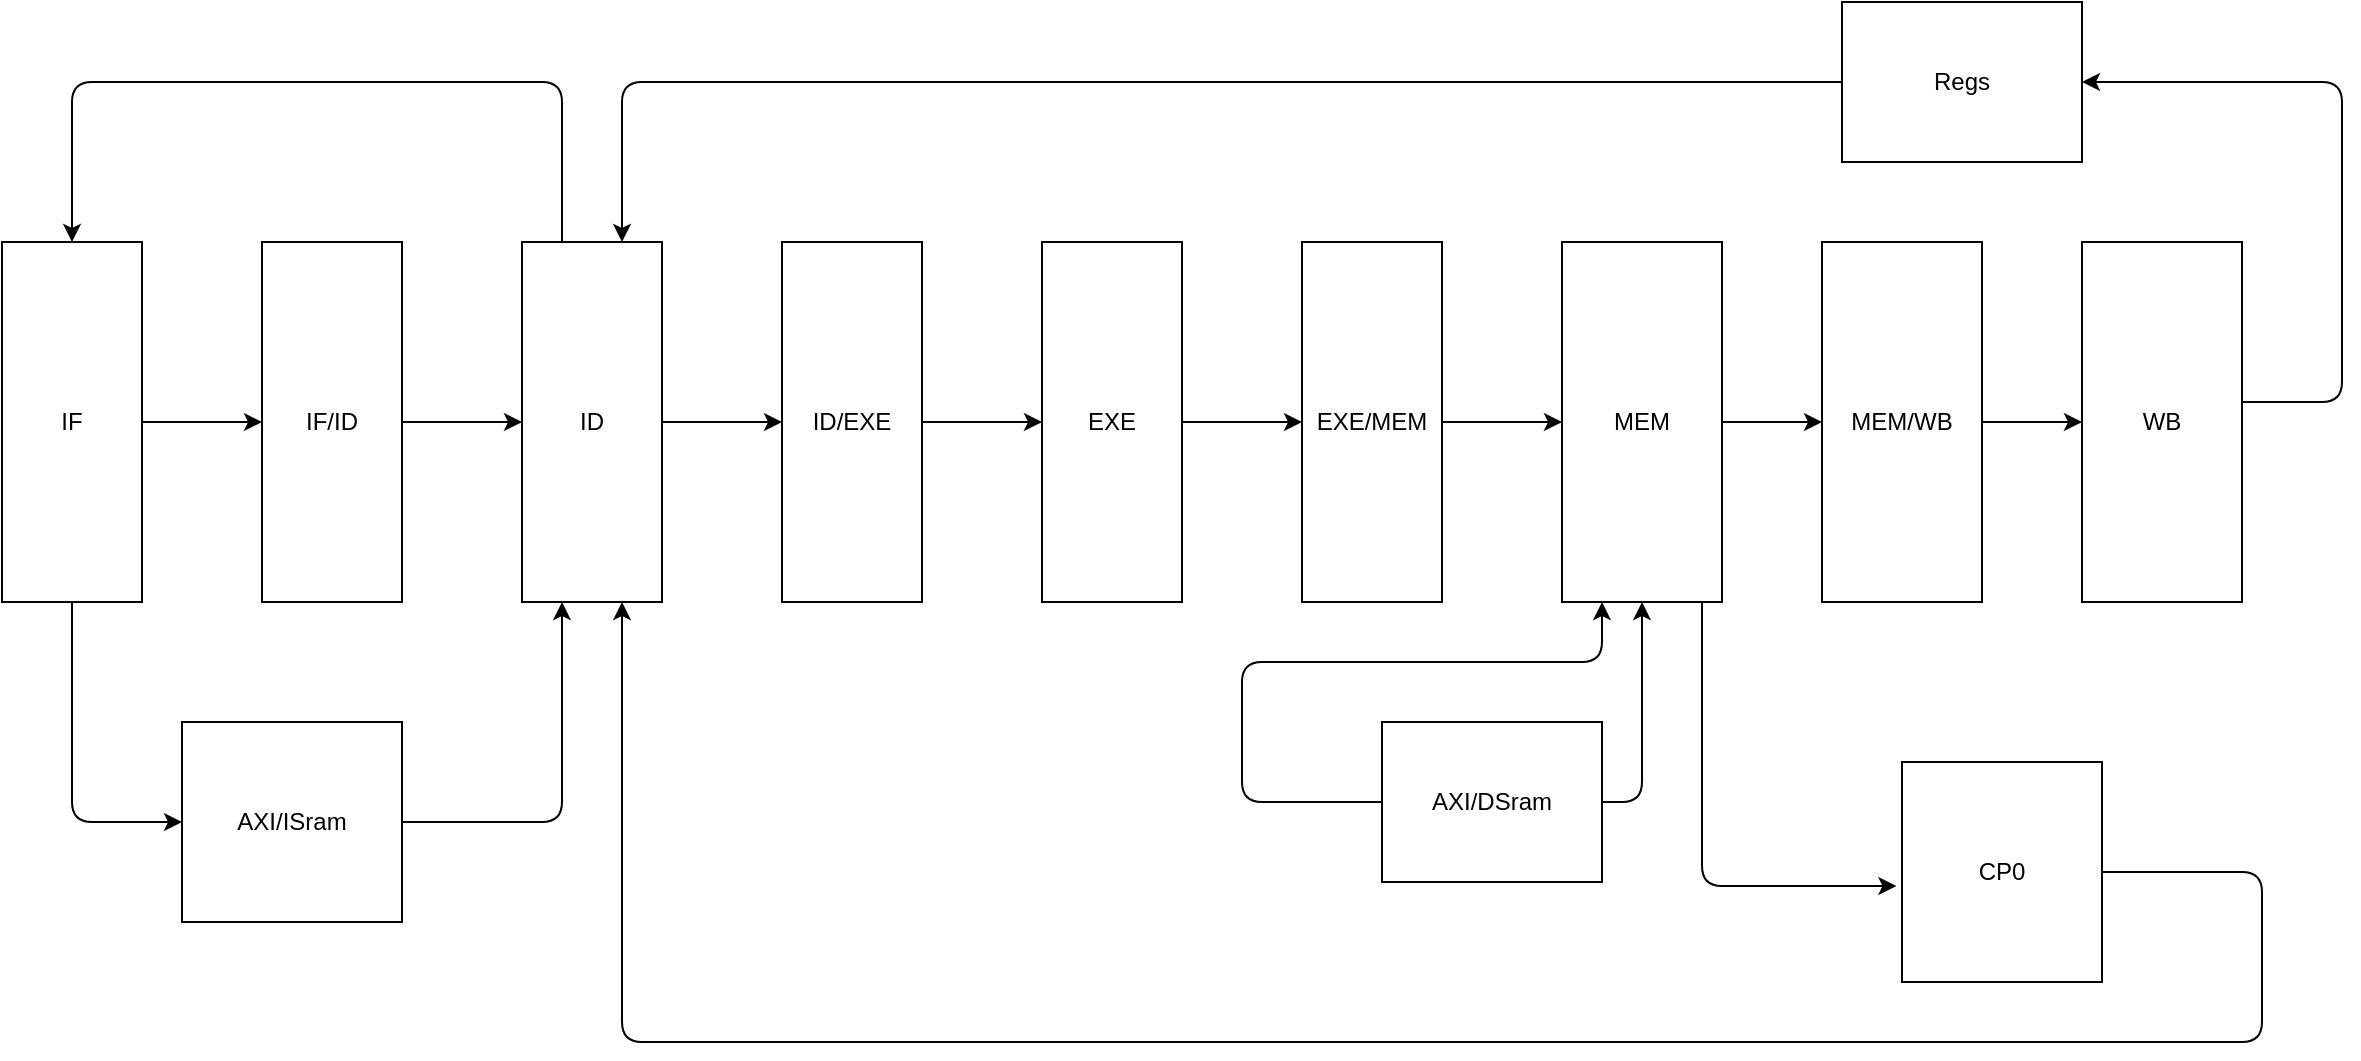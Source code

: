 <mxfile version="14.6.13" type="device"><diagram id="BhSahK2kMbzwgDS_Nw_q" name="第 1 页"><mxGraphModel dx="1038" dy="607" grid="1" gridSize="10" guides="1" tooltips="1" connect="1" arrows="1" fold="1" page="1" pageScale="1" pageWidth="2339" pageHeight="3300" math="0" shadow="0"><root><mxCell id="0"/><mxCell id="1" parent="0"/><mxCell id="Docsmj6L-tVBebCi6Qbx-1" value="IF" style="rounded=0;whiteSpace=wrap;html=1;" vertex="1" parent="1"><mxGeometry x="160" y="160" width="70" height="180" as="geometry"/></mxCell><mxCell id="Docsmj6L-tVBebCi6Qbx-2" value="IF/ID" style="rounded=0;whiteSpace=wrap;html=1;" vertex="1" parent="1"><mxGeometry x="290" y="160" width="70" height="180" as="geometry"/></mxCell><mxCell id="Docsmj6L-tVBebCi6Qbx-3" value="" style="endArrow=classic;html=1;entryX=0;entryY=0.5;entryDx=0;entryDy=0;" edge="1" parent="1" target="Docsmj6L-tVBebCi6Qbx-2"><mxGeometry width="50" height="50" relative="1" as="geometry"><mxPoint x="230" y="250" as="sourcePoint"/><mxPoint x="280" y="210" as="targetPoint"/></mxGeometry></mxCell><mxCell id="Docsmj6L-tVBebCi6Qbx-4" value="ID" style="rounded=0;whiteSpace=wrap;html=1;" vertex="1" parent="1"><mxGeometry x="420" y="160" width="70" height="180" as="geometry"/></mxCell><mxCell id="Docsmj6L-tVBebCi6Qbx-5" value="" style="endArrow=classic;html=1;exitX=1;exitY=0.5;exitDx=0;exitDy=0;entryX=0;entryY=0.5;entryDx=0;entryDy=0;" edge="1" parent="1" source="Docsmj6L-tVBebCi6Qbx-2" target="Docsmj6L-tVBebCi6Qbx-4"><mxGeometry width="50" height="50" relative="1" as="geometry"><mxPoint x="380" y="270" as="sourcePoint"/><mxPoint x="430" y="220" as="targetPoint"/></mxGeometry></mxCell><mxCell id="Docsmj6L-tVBebCi6Qbx-6" value="ID/EXE" style="rounded=0;whiteSpace=wrap;html=1;" vertex="1" parent="1"><mxGeometry x="550" y="160" width="70" height="180" as="geometry"/></mxCell><mxCell id="Docsmj6L-tVBebCi6Qbx-8" value="" style="endArrow=classic;html=1;exitX=1;exitY=0.5;exitDx=0;exitDy=0;entryX=0;entryY=0.5;entryDx=0;entryDy=0;" edge="1" parent="1" source="Docsmj6L-tVBebCi6Qbx-4" target="Docsmj6L-tVBebCi6Qbx-6"><mxGeometry width="50" height="50" relative="1" as="geometry"><mxPoint x="510" y="280" as="sourcePoint"/><mxPoint x="560" y="230" as="targetPoint"/></mxGeometry></mxCell><mxCell id="Docsmj6L-tVBebCi6Qbx-9" value="EXE" style="rounded=0;whiteSpace=wrap;html=1;" vertex="1" parent="1"><mxGeometry x="680" y="160" width="70" height="180" as="geometry"/></mxCell><mxCell id="Docsmj6L-tVBebCi6Qbx-10" value="" style="endArrow=classic;html=1;exitX=1;exitY=0.5;exitDx=0;exitDy=0;entryX=0;entryY=0.5;entryDx=0;entryDy=0;" edge="1" parent="1" source="Docsmj6L-tVBebCi6Qbx-6" target="Docsmj6L-tVBebCi6Qbx-9"><mxGeometry width="50" height="50" relative="1" as="geometry"><mxPoint x="670" y="340" as="sourcePoint"/><mxPoint x="720" y="290" as="targetPoint"/></mxGeometry></mxCell><mxCell id="Docsmj6L-tVBebCi6Qbx-11" value="EXE/MEM" style="rounded=0;whiteSpace=wrap;html=1;" vertex="1" parent="1"><mxGeometry x="810" y="160" width="70" height="180" as="geometry"/></mxCell><mxCell id="Docsmj6L-tVBebCi6Qbx-12" value="" style="endArrow=classic;html=1;exitX=1;exitY=0.5;exitDx=0;exitDy=0;entryX=0;entryY=0.5;entryDx=0;entryDy=0;" edge="1" parent="1" source="Docsmj6L-tVBebCi6Qbx-9" target="Docsmj6L-tVBebCi6Qbx-11"><mxGeometry width="50" height="50" relative="1" as="geometry"><mxPoint x="780" y="270" as="sourcePoint"/><mxPoint x="830" y="220" as="targetPoint"/></mxGeometry></mxCell><mxCell id="Docsmj6L-tVBebCi6Qbx-13" value="MEM" style="rounded=0;whiteSpace=wrap;html=1;" vertex="1" parent="1"><mxGeometry x="940" y="160" width="80" height="180" as="geometry"/></mxCell><mxCell id="Docsmj6L-tVBebCi6Qbx-14" value="" style="endArrow=classic;html=1;exitX=1;exitY=0.5;exitDx=0;exitDy=0;entryX=0;entryY=0.5;entryDx=0;entryDy=0;" edge="1" parent="1" source="Docsmj6L-tVBebCi6Qbx-11" target="Docsmj6L-tVBebCi6Qbx-13"><mxGeometry width="50" height="50" relative="1" as="geometry"><mxPoint x="900" y="260" as="sourcePoint"/><mxPoint x="950" y="210" as="targetPoint"/></mxGeometry></mxCell><mxCell id="Docsmj6L-tVBebCi6Qbx-15" value="MEM/WB" style="rounded=0;whiteSpace=wrap;html=1;" vertex="1" parent="1"><mxGeometry x="1070" y="160" width="80" height="180" as="geometry"/></mxCell><mxCell id="Docsmj6L-tVBebCi6Qbx-16" value="" style="endArrow=classic;html=1;exitX=1;exitY=0.5;exitDx=0;exitDy=0;entryX=0;entryY=0.5;entryDx=0;entryDy=0;" edge="1" parent="1" source="Docsmj6L-tVBebCi6Qbx-13" target="Docsmj6L-tVBebCi6Qbx-15"><mxGeometry width="50" height="50" relative="1" as="geometry"><mxPoint x="1050" y="270" as="sourcePoint"/><mxPoint x="1100" y="220" as="targetPoint"/></mxGeometry></mxCell><mxCell id="Docsmj6L-tVBebCi6Qbx-17" value="WB" style="rounded=0;whiteSpace=wrap;html=1;" vertex="1" parent="1"><mxGeometry x="1200" y="160" width="80" height="180" as="geometry"/></mxCell><mxCell id="Docsmj6L-tVBebCi6Qbx-18" value="" style="endArrow=classic;html=1;exitX=1;exitY=0.5;exitDx=0;exitDy=0;" edge="1" parent="1" source="Docsmj6L-tVBebCi6Qbx-15"><mxGeometry width="50" height="50" relative="1" as="geometry"><mxPoint x="1180" y="290" as="sourcePoint"/><mxPoint x="1200" y="250" as="targetPoint"/></mxGeometry></mxCell><mxCell id="Docsmj6L-tVBebCi6Qbx-19" value="Regs" style="rounded=0;whiteSpace=wrap;html=1;" vertex="1" parent="1"><mxGeometry x="1080" y="40" width="120" height="80" as="geometry"/></mxCell><mxCell id="Docsmj6L-tVBebCi6Qbx-23" value="" style="endArrow=classic;html=1;exitX=0;exitY=0.5;exitDx=0;exitDy=0;edgeStyle=orthogonalEdgeStyle;" edge="1" parent="1" source="Docsmj6L-tVBebCi6Qbx-19"><mxGeometry width="50" height="50" relative="1" as="geometry"><mxPoint x="790" y="90" as="sourcePoint"/><mxPoint x="470" y="160" as="targetPoint"/><Array as="points"><mxPoint x="470" y="80"/><mxPoint x="470" y="160"/></Array></mxGeometry></mxCell><mxCell id="Docsmj6L-tVBebCi6Qbx-24" value="" style="endArrow=classic;html=1;edgeStyle=orthogonalEdgeStyle;entryX=1;entryY=0.5;entryDx=0;entryDy=0;" edge="1" parent="1" target="Docsmj6L-tVBebCi6Qbx-19"><mxGeometry width="50" height="50" relative="1" as="geometry"><mxPoint x="1280" y="240" as="sourcePoint"/><mxPoint x="1380" y="210" as="targetPoint"/><Array as="points"><mxPoint x="1280" y="240"/><mxPoint x="1330" y="240"/><mxPoint x="1330" y="80"/></Array></mxGeometry></mxCell><mxCell id="Docsmj6L-tVBebCi6Qbx-25" value="CP0" style="rounded=0;whiteSpace=wrap;html=1;" vertex="1" parent="1"><mxGeometry x="1110" y="420" width="100" height="110" as="geometry"/></mxCell><mxCell id="Docsmj6L-tVBebCi6Qbx-26" value="" style="endArrow=classic;html=1;edgeStyle=orthogonalEdgeStyle;entryX=-0.028;entryY=0.564;entryDx=0;entryDy=0;entryPerimeter=0;" edge="1" parent="1" target="Docsmj6L-tVBebCi6Qbx-25"><mxGeometry width="50" height="50" relative="1" as="geometry"><mxPoint x="1010" y="340" as="sourcePoint"/><mxPoint x="920" y="480" as="targetPoint"/><Array as="points"><mxPoint x="1010" y="340"/><mxPoint x="1010" y="482"/></Array></mxGeometry></mxCell><mxCell id="Docsmj6L-tVBebCi6Qbx-27" value="" style="endArrow=classic;html=1;exitX=1;exitY=0.5;exitDx=0;exitDy=0;edgeStyle=orthogonalEdgeStyle;" edge="1" parent="1" source="Docsmj6L-tVBebCi6Qbx-25"><mxGeometry width="50" height="50" relative="1" as="geometry"><mxPoint x="1240" y="480" as="sourcePoint"/><mxPoint x="470" y="340" as="targetPoint"/><Array as="points"><mxPoint x="1290" y="475"/><mxPoint x="1290" y="560"/><mxPoint x="470" y="560"/><mxPoint x="470" y="340"/></Array></mxGeometry></mxCell><mxCell id="Docsmj6L-tVBebCi6Qbx-28" value="AXI/ISram" style="rounded=0;whiteSpace=wrap;html=1;" vertex="1" parent="1"><mxGeometry x="250" y="400" width="110" height="100" as="geometry"/></mxCell><mxCell id="Docsmj6L-tVBebCi6Qbx-29" value="" style="endArrow=classic;html=1;exitX=0.5;exitY=1;exitDx=0;exitDy=0;edgeStyle=orthogonalEdgeStyle;entryX=0;entryY=0.5;entryDx=0;entryDy=0;" edge="1" parent="1" source="Docsmj6L-tVBebCi6Qbx-1" target="Docsmj6L-tVBebCi6Qbx-28"><mxGeometry width="50" height="50" relative="1" as="geometry"><mxPoint x="180" y="470" as="sourcePoint"/><mxPoint x="230" y="420" as="targetPoint"/></mxGeometry></mxCell><mxCell id="Docsmj6L-tVBebCi6Qbx-30" value="" style="endArrow=classic;html=1;exitX=1;exitY=0.5;exitDx=0;exitDy=0;edgeStyle=orthogonalEdgeStyle;" edge="1" parent="1" source="Docsmj6L-tVBebCi6Qbx-28"><mxGeometry width="50" height="50" relative="1" as="geometry"><mxPoint x="420" y="470" as="sourcePoint"/><mxPoint x="440" y="340" as="targetPoint"/><Array as="points"><mxPoint x="440" y="450"/><mxPoint x="440" y="340"/></Array></mxGeometry></mxCell><mxCell id="Docsmj6L-tVBebCi6Qbx-31" value="AXI/DSram" style="rounded=0;whiteSpace=wrap;html=1;" vertex="1" parent="1"><mxGeometry x="850" y="400" width="110" height="80" as="geometry"/></mxCell><mxCell id="Docsmj6L-tVBebCi6Qbx-35" value="" style="endArrow=classic;html=1;exitX=1;exitY=0.5;exitDx=0;exitDy=0;edgeStyle=orthogonalEdgeStyle;entryX=0.5;entryY=1;entryDx=0;entryDy=0;" edge="1" parent="1" source="Docsmj6L-tVBebCi6Qbx-31" target="Docsmj6L-tVBebCi6Qbx-13"><mxGeometry width="50" height="50" relative="1" as="geometry"><mxPoint x="1000" y="450" as="sourcePoint"/><mxPoint x="1050" y="400" as="targetPoint"/></mxGeometry></mxCell><mxCell id="Docsmj6L-tVBebCi6Qbx-36" value="" style="endArrow=classic;html=1;exitX=0;exitY=0.5;exitDx=0;exitDy=0;entryX=0.25;entryY=1;entryDx=0;entryDy=0;edgeStyle=orthogonalEdgeStyle;" edge="1" parent="1" source="Docsmj6L-tVBebCi6Qbx-31" target="Docsmj6L-tVBebCi6Qbx-13"><mxGeometry width="50" height="50" relative="1" as="geometry"><mxPoint x="770" y="450" as="sourcePoint"/><mxPoint x="820" y="400" as="targetPoint"/><Array as="points"><mxPoint x="780" y="440"/><mxPoint x="780" y="370"/><mxPoint x="960" y="370"/></Array></mxGeometry></mxCell><mxCell id="Docsmj6L-tVBebCi6Qbx-37" value="" style="endArrow=classic;html=1;entryX=0.5;entryY=0;entryDx=0;entryDy=0;edgeStyle=orthogonalEdgeStyle;" edge="1" parent="1" target="Docsmj6L-tVBebCi6Qbx-1"><mxGeometry width="50" height="50" relative="1" as="geometry"><mxPoint x="440" y="160" as="sourcePoint"/><mxPoint x="450" y="80" as="targetPoint"/><Array as="points"><mxPoint x="440" y="160"/><mxPoint x="440" y="80"/><mxPoint x="195" y="80"/></Array></mxGeometry></mxCell></root></mxGraphModel></diagram></mxfile>